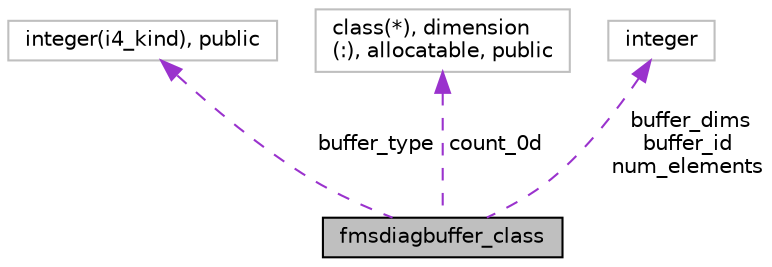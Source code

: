 digraph "fmsdiagbuffer_class"
{
 // INTERACTIVE_SVG=YES
 // LATEX_PDF_SIZE
  edge [fontname="Helvetica",fontsize="10",labelfontname="Helvetica",labelfontsize="10"];
  node [fontname="Helvetica",fontsize="10",shape=record];
  Node1 [label="fmsdiagbuffer_class",height=0.2,width=0.4,color="black", fillcolor="grey75", style="filled", fontcolor="black",tooltip="Object that holds buffered data and other diagnostics Abstract to ensure use through its extensions(b..."];
  Node2 -> Node1 [dir="back",color="darkorchid3",fontsize="10",style="dashed",label=" buffer_type" ,fontname="Helvetica"];
  Node2 [label="integer(i4_kind), public",height=0.2,width=0.4,color="grey75", fillcolor="white", style="filled",tooltip=" "];
  Node3 -> Node1 [dir="back",color="darkorchid3",fontsize="10",style="dashed",label=" count_0d" ,fontname="Helvetica"];
  Node3 [label="class(*), dimension\l(:), allocatable, public",height=0.2,width=0.4,color="grey75", fillcolor="white", style="filled",tooltip=" "];
  Node4 -> Node1 [dir="back",color="darkorchid3",fontsize="10",style="dashed",label=" buffer_dims\nbuffer_id\nnum_elements" ,fontname="Helvetica"];
  Node4 [label="integer",height=0.2,width=0.4,color="grey75", fillcolor="white", style="filled",tooltip=" "];
}

